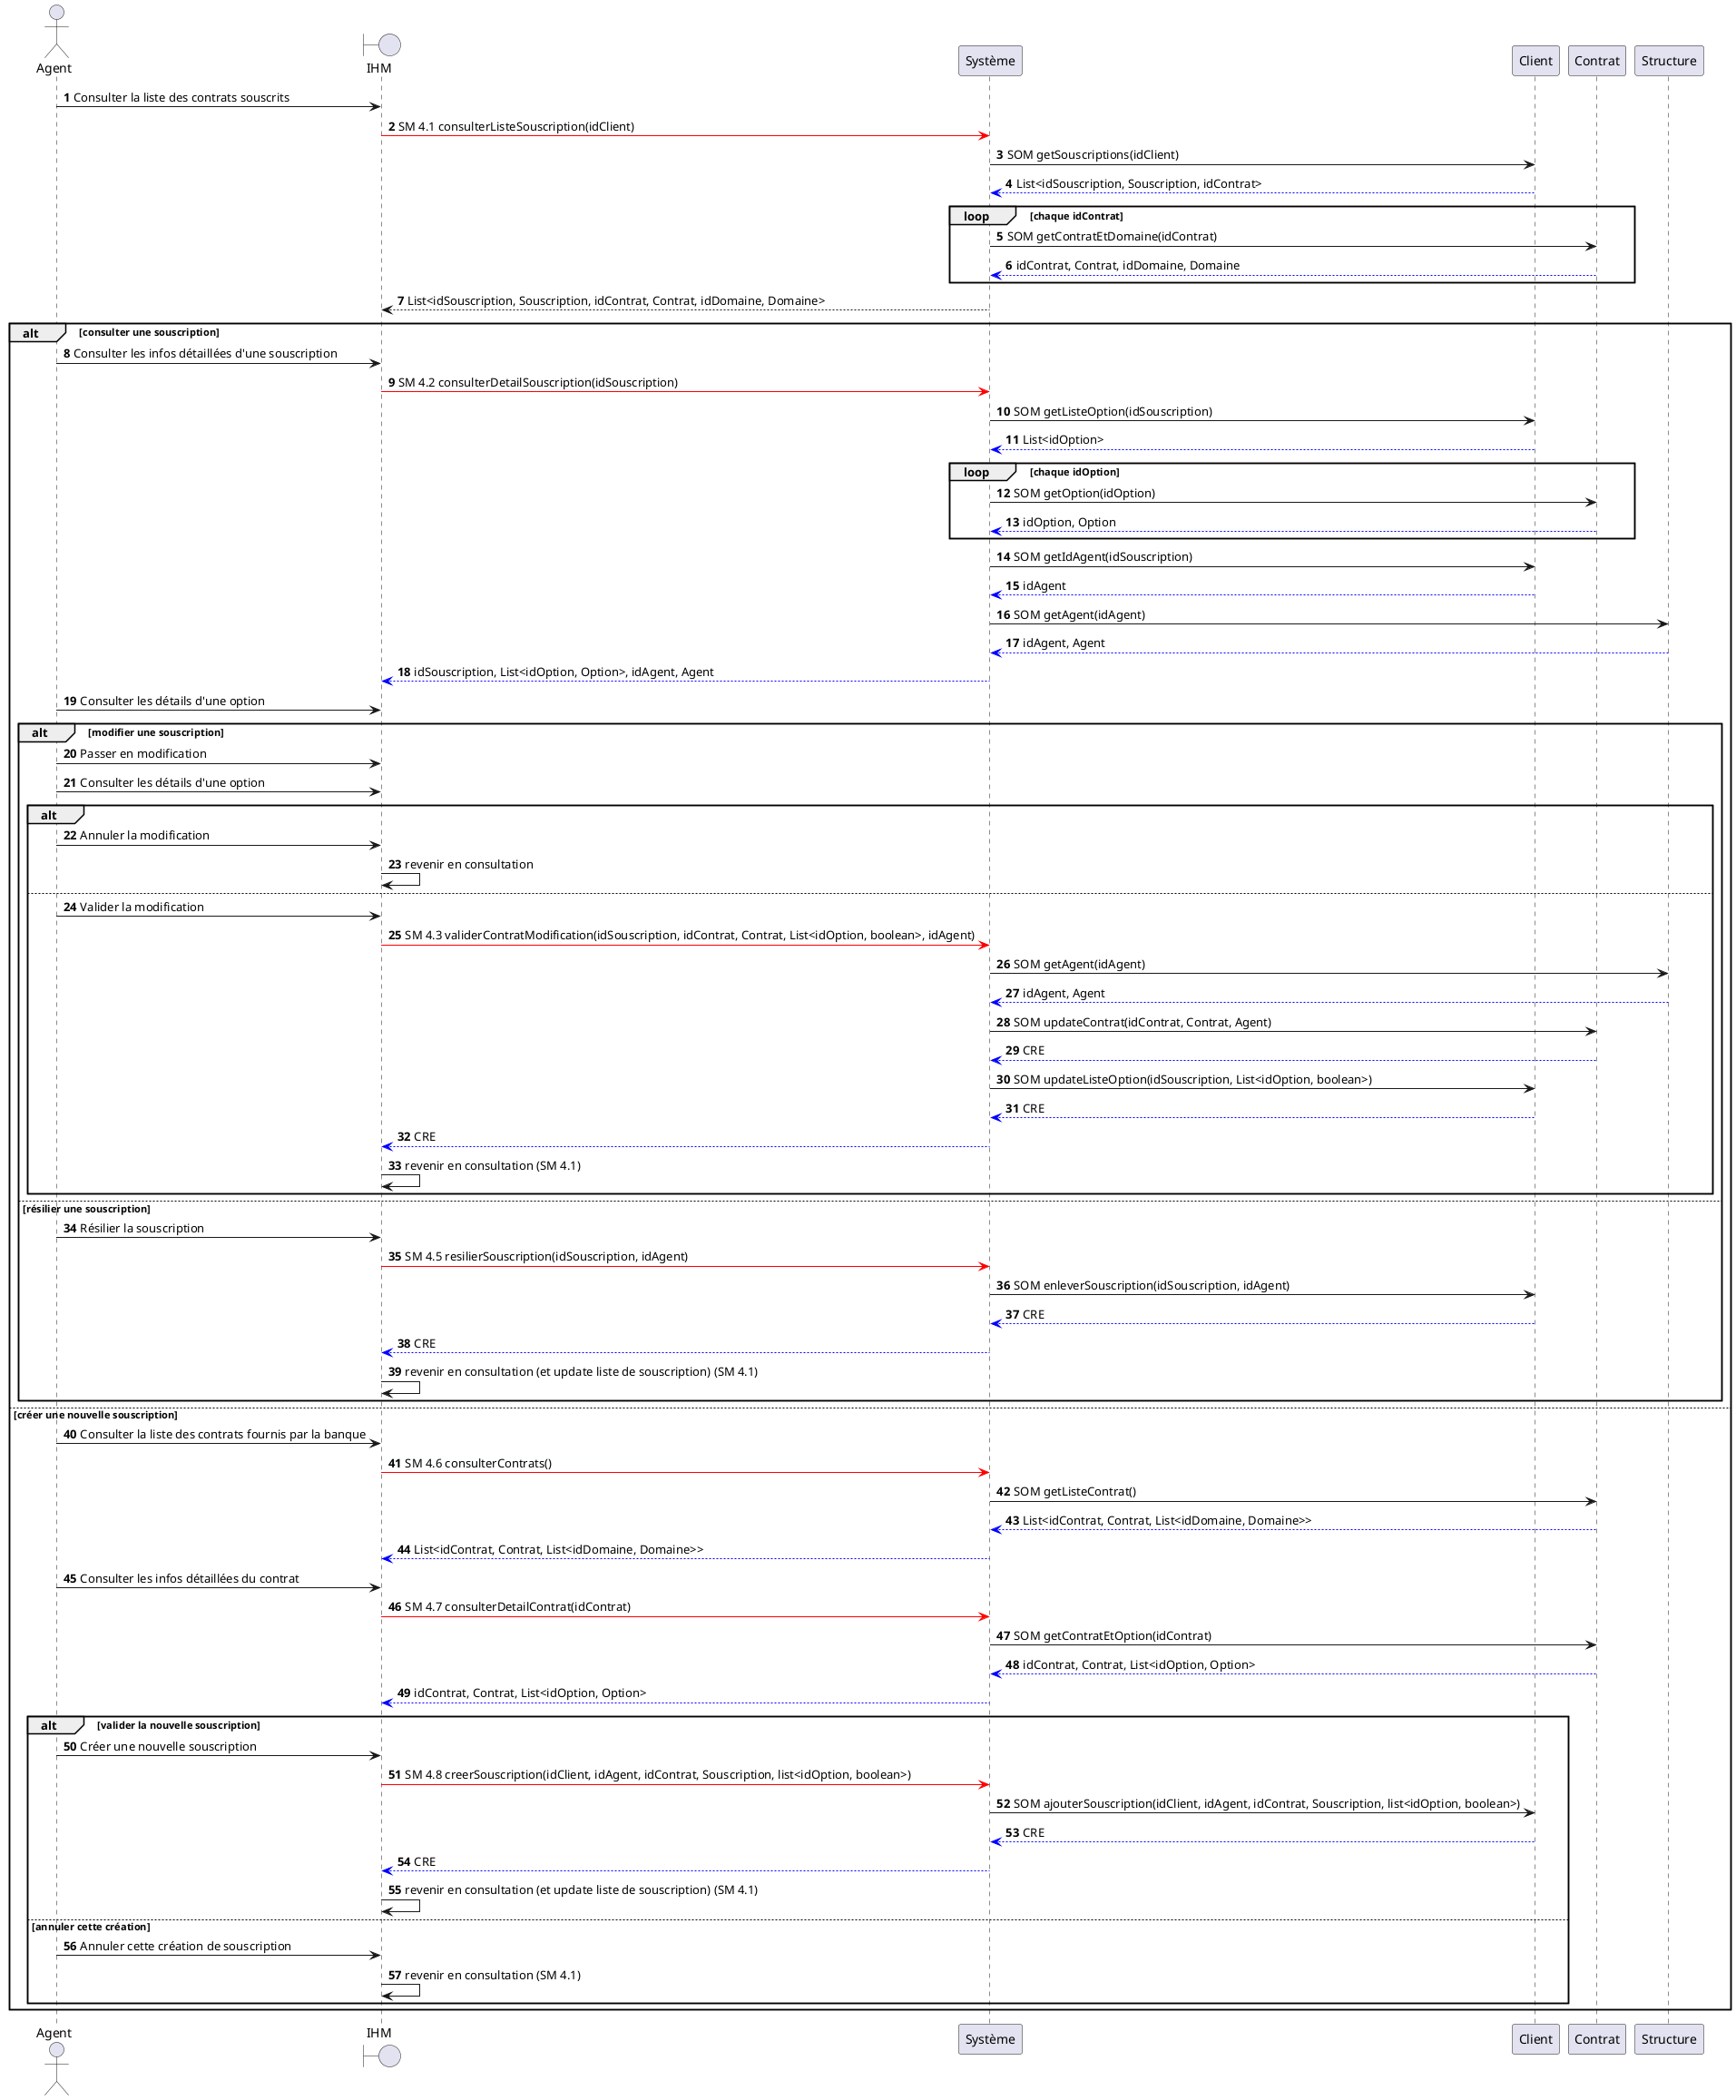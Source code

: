 @startuml
actor Agent
boundary IHM
participant Système
participant Client
participant Contrat
participant Structure
autonumber
Agent -> IHM : Consulter la liste des contrats souscrits
IHM -[#red]> Système : SM 4.1 consulterListeSouscription(idClient)
Système -> Client : SOM getSouscriptions(idClient)
Client -[#0000FF]-> Système : List<idSouscription, Souscription, idContrat>
loop chaque idContrat
    Système -> Contrat : SOM getContratEtDomaine(idContrat)
    Contrat -[#0000FF]-> Système : idContrat, Contrat, idDomaine, Domaine
end
Système --> IHM : List<idSouscription, Souscription, idContrat, Contrat, idDomaine, Domaine>

alt consulter une souscription
    Agent -> IHM : Consulter les infos détaillées d'une souscription
    IHM -[#red]> Système : SM 4.2 consulterDetailSouscription(idSouscription)
    Système -> Client : SOM getListeOption(idSouscription)
    Client -[#0000FF]-> Système : List<idOption>


    loop chaque idOption
        Système -> Contrat : SOM getOption(idOption)
        Contrat -[#0000FF]-> Système :idOption, Option
    end

    Système -> Client : SOM getIdAgent(idSouscription)
    Client -[#0000FF]-> Système : idAgent
    Système -> Structure : SOM getAgent(idAgent)
    Structure -[#0000FF]-> Système : idAgent, Agent

    Système -[#0000FF]-> IHM : idSouscription, List<idOption, Option>, idAgent, Agent

    Agent -> IHM : Consulter les détails d'une option

    alt modifier une souscription
    Agent -> IHM : Passer en modification
    Agent -> IHM : Consulter les détails d'une option
    alt
        Agent -> IHM : Annuler la modification
        IHM -> IHM : revenir en consultation
        else
        Agent -> IHM : Valider la modification
        IHM -[#red]> Système : SM 4.3 validerContratModification(idSouscription, idContrat, Contrat, List<idOption, boolean>, idAgent)

        Système -> Structure : SOM getAgent(idAgent)
        Structure -[#0000FF]-> Système : idAgent, Agent

        Système -> Contrat : SOM updateContrat(idContrat, Contrat, Agent)
        Contrat -[#0000FF]-> Système : CRE

        Système -> Client : SOM updateListeOption(idSouscription, List<idOption, boolean>)
        Client -[#0000FF]-> Système : CRE
        Système -[#0000FF]-> IHM : CRE
        IHM -> IHM : revenir en consultation (SM 4.1)
    end
    else résilier une souscription
    Agent -> IHM : Résilier la souscription
    IHM -[#red]> Système : SM 4.5 resilierSouscription(idSouscription, idAgent)


    Système -> Client : SOM enleverSouscription(idSouscription, idAgent)
    Client -[#0000FF]-> Système : CRE
    Système -[#0000FF]-> IHM : CRE
    IHM -> IHM : revenir en consultation (et update liste de souscription) (SM 4.1)
    end
else créer une nouvelle souscription
    Agent -> IHM : Consulter la liste des contrats fournis par la banque
    IHM -[#red]> Système : SM 4.6 consulterContrats()
    Système -> Contrat : SOM getListeContrat()
    Contrat -[#0000FF]-> Système : List<idContrat, Contrat, List<idDomaine, Domaine>>
    Système -[#0000FF]-> IHM : List<idContrat, Contrat, List<idDomaine, Domaine>>

    Agent -> IHM : Consulter les infos détaillées du contrat
    IHM -[#red]> Système : SM 4.7 consulterDetailContrat(idContrat)
    Système -> Contrat : SOM getContratEtOption(idContrat)
    Contrat -[#0000FF]-> Système : idContrat, Contrat, List<idOption, Option>
    Système -[#0000FF]-> IHM : idContrat, Contrat, List<idOption, Option>

        alt valider la nouvelle souscription
        Agent -> IHM : Créer une nouvelle souscription
        IHM -[#red]> Système : SM 4.8 creerSouscription(idClient, idAgent, idContrat, Souscription, list<idOption, boolean>)
        Système -> Client : SOM ajouterSouscription(idClient, idAgent, idContrat, Souscription, list<idOption, boolean>)
        Client -[#0000FF]-> Système : CRE
        Système -[#0000FF]-> IHM : CRE
        IHM -> IHM : revenir en consultation (et update liste de souscription) (SM 4.1)
        else annuler cette création
        Agent -> IHM : Annuler cette création de souscription
        IHM -> IHM : revenir en consultation (SM 4.1)
        end
end




@enduml